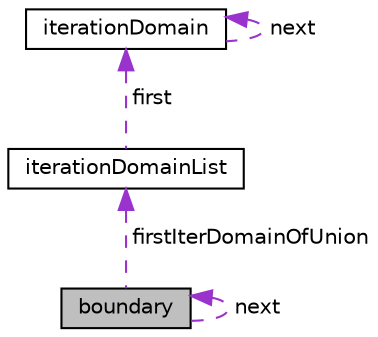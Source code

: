 digraph "boundary"
{
 // LATEX_PDF_SIZE
  edge [fontname="Helvetica",fontsize="10",labelfontname="Helvetica",labelfontsize="10"];
  node [fontname="Helvetica",fontsize="10",shape=record];
  Node1 [label="boundary",height=0.2,width=0.4,color="black", fillcolor="grey75", style="filled", fontcolor="black",tooltip="Boundary list."];
  Node1 -> Node1 [dir="back",color="darkorchid3",fontsize="10",style="dashed",label=" next" ,fontname="Helvetica"];
  Node2 -> Node1 [dir="back",color="darkorchid3",fontsize="10",style="dashed",label=" firstIterDomainOfUnion" ,fontname="Helvetica"];
  Node2 [label="iterationDomainList",height=0.2,width=0.4,color="black", fillcolor="white", style="filled",URL="$structiterationDomainList.html",tooltip=" "];
  Node3 -> Node2 [dir="back",color="darkorchid3",fontsize="10",style="dashed",label=" first" ,fontname="Helvetica"];
  Node3 [label="iterationDomain",height=0.2,width=0.4,color="black", fillcolor="white", style="filled",URL="$structiterationDomain.html",tooltip="Iteration domain representation."];
  Node3 -> Node3 [dir="back",color="darkorchid3",fontsize="10",style="dashed",label=" next" ,fontname="Helvetica"];
}
